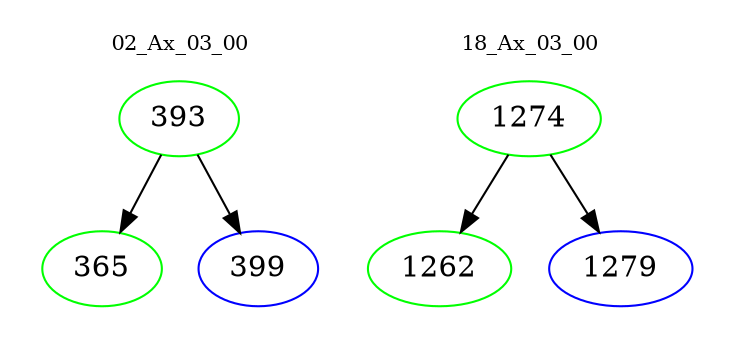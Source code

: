 digraph{
subgraph cluster_0 {
color = white
label = "02_Ax_03_00";
fontsize=10;
T0_393 [label="393", color="green"]
T0_393 -> T0_365 [color="black"]
T0_365 [label="365", color="green"]
T0_393 -> T0_399 [color="black"]
T0_399 [label="399", color="blue"]
}
subgraph cluster_1 {
color = white
label = "18_Ax_03_00";
fontsize=10;
T1_1274 [label="1274", color="green"]
T1_1274 -> T1_1262 [color="black"]
T1_1262 [label="1262", color="green"]
T1_1274 -> T1_1279 [color="black"]
T1_1279 [label="1279", color="blue"]
}
}
